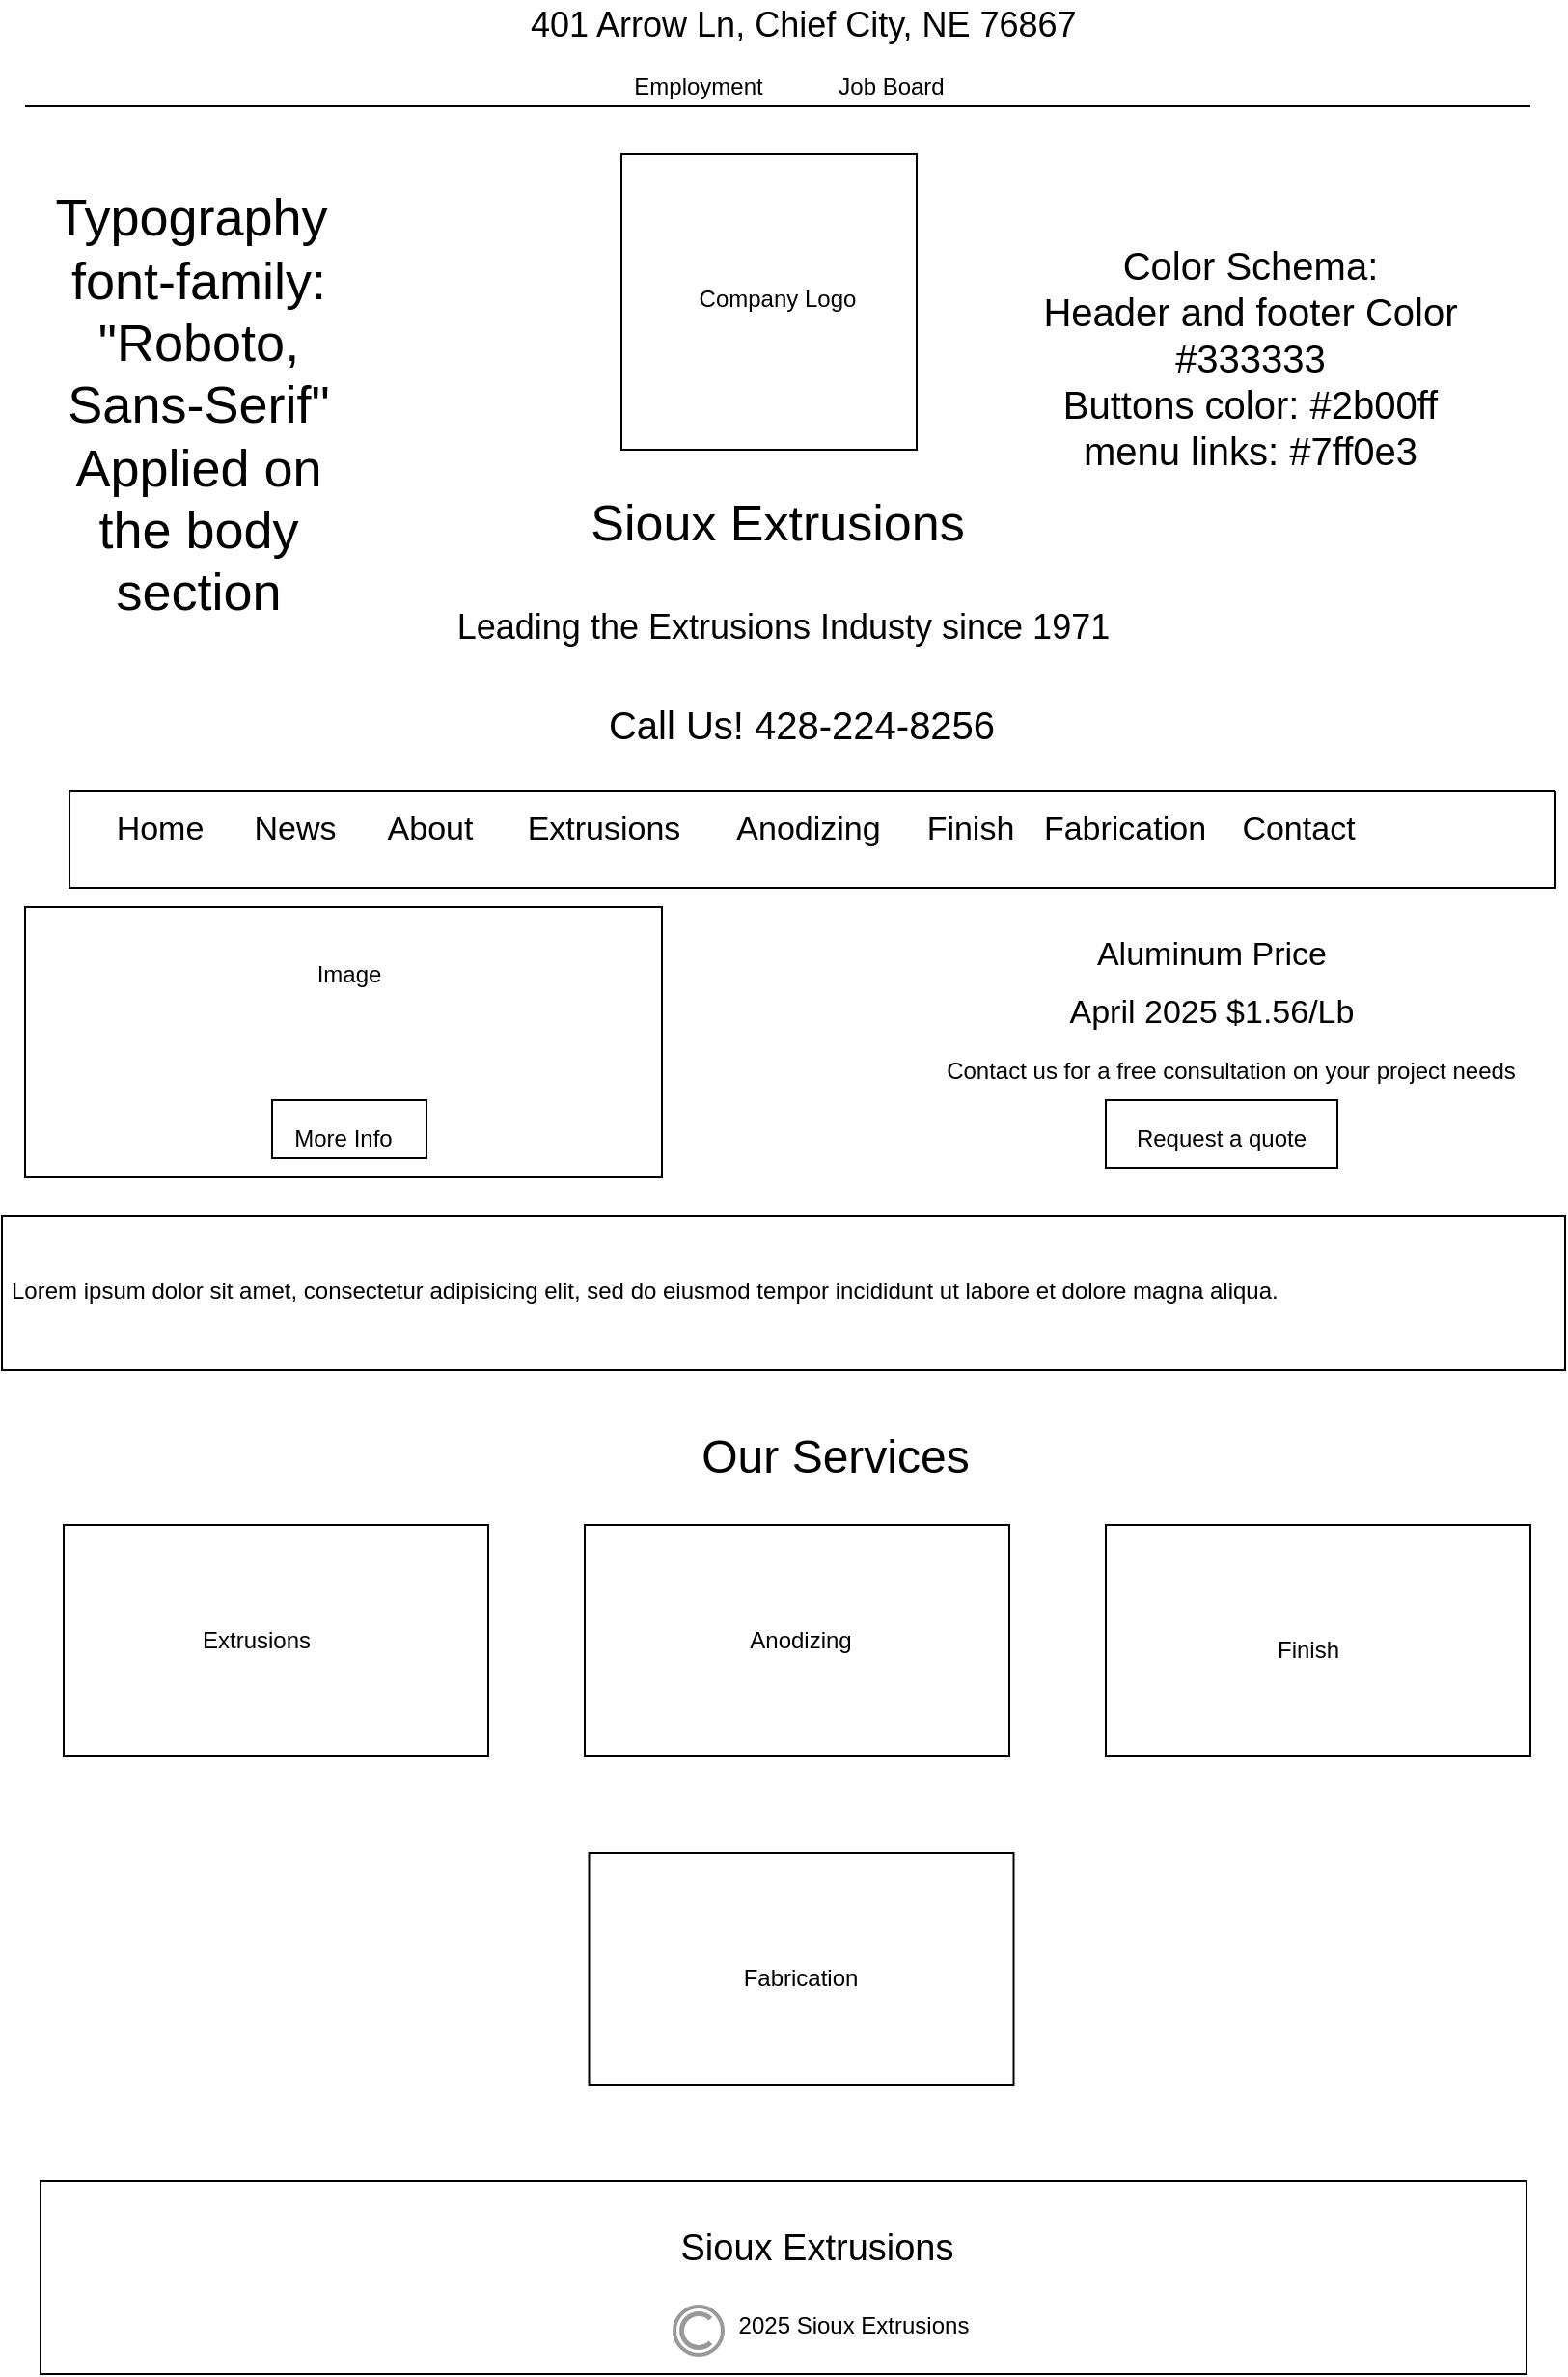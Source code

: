 <mxfile version="26.2.5">
  <diagram name="Page-1" id="f1b7ffb7-ca1e-a977-7cf5-a751b3c06c05">
    <mxGraphModel dx="676" dy="472" grid="1" gridSize="10" guides="1" tooltips="1" connect="0" arrows="1" fold="1" page="1" pageScale="1" pageWidth="826" pageHeight="1169" background="light-dark(#FFFFFF,#0000FF)" math="0" shadow="0">
      <root>
        <mxCell id="0" />
        <mxCell id="1" parent="0" />
        <mxCell id="HzonHfU0Ug7TIeuip-Wf-106" value="" style="rounded=0;whiteSpace=wrap;html=1;" parent="1" vertex="1">
          <mxGeometry x="580" y="580" width="120" height="35" as="geometry" />
        </mxCell>
        <mxCell id="2" value="401 Arrow Ln, Chief City, NE 76867" style="text;spacingTop=-5;fontSize=18;fontStyle=0;imageAlign=center;imageAspect=0;" parent="1" vertex="1">
          <mxGeometry x="280" y="10" width="213" height="20" as="geometry" />
        </mxCell>
        <mxCell id="3" value="" style="line;strokeWidth=1" parent="1" vertex="1">
          <mxGeometry x="20" y="60" width="780" height="10" as="geometry" />
        </mxCell>
        <mxCell id="FS3tA_BJrZz6G8eE-86G-61" value="Employment" style="text;strokeColor=none;align=center;fillColor=none;html=1;verticalAlign=middle;whiteSpace=wrap;rounded=0;" parent="1" vertex="1">
          <mxGeometry x="339" y="40" width="60" height="30" as="geometry" />
        </mxCell>
        <mxCell id="FS3tA_BJrZz6G8eE-86G-62" value="Job Board" style="text;strokeColor=none;align=center;fillColor=none;html=1;verticalAlign=middle;whiteSpace=wrap;rounded=0;" parent="1" vertex="1">
          <mxGeometry x="439" y="40" width="60" height="30" as="geometry" />
        </mxCell>
        <mxCell id="HzonHfU0Ug7TIeuip-Wf-62" value="" style="whiteSpace=wrap;html=1;aspect=fixed;" parent="1" vertex="1">
          <mxGeometry x="329" y="90" width="153" height="153" as="geometry" />
        </mxCell>
        <object label="Company Logo" placeholders="1" id="HzonHfU0Ug7TIeuip-Wf-64">
          <mxCell style="text;html=1;align=center;verticalAlign=middle;whiteSpace=wrap;rounded=0;" parent="1" vertex="1">
            <mxGeometry x="350" y="130" width="120" height="70" as="geometry" />
          </mxCell>
        </object>
        <mxCell id="HzonHfU0Ug7TIeuip-Wf-65" value="Sioux Extrusions" style="text;html=1;align=center;verticalAlign=middle;whiteSpace=wrap;rounded=0;fontSize=26;" parent="1" vertex="1">
          <mxGeometry x="290" y="266" width="240" height="30" as="geometry" />
        </mxCell>
        <mxCell id="HzonHfU0Ug7TIeuip-Wf-66" value="Leading the Extrusions Industy since 1971" style="text;html=1;align=center;verticalAlign=middle;whiteSpace=wrap;rounded=0;fontSize=18;" parent="1" vertex="1">
          <mxGeometry x="208" y="320" width="410" height="30" as="geometry" />
        </mxCell>
        <mxCell id="HzonHfU0Ug7TIeuip-Wf-68" style="edgeStyle=orthogonalEdgeStyle;rounded=0;orthogonalLoop=1;jettySize=auto;html=1;exitX=0.5;exitY=1;exitDx=0;exitDy=0;" parent="1" source="HzonHfU0Ug7TIeuip-Wf-66" target="HzonHfU0Ug7TIeuip-Wf-66" edge="1">
          <mxGeometry relative="1" as="geometry" />
        </mxCell>
        <mxCell id="HzonHfU0Ug7TIeuip-Wf-69" value="Call Us! 428-224-8256" style="text;html=1;align=center;verticalAlign=middle;whiteSpace=wrap;rounded=0;fontSize=20;" parent="1" vertex="1">
          <mxGeometry x="290" y="370" width="264.5" height="30" as="geometry" />
        </mxCell>
        <mxCell id="HzonHfU0Ug7TIeuip-Wf-70" value="" style="swimlane;startSize=0;" parent="1" vertex="1">
          <mxGeometry x="43" y="420" width="770" height="50" as="geometry" />
        </mxCell>
        <mxCell id="HzonHfU0Ug7TIeuip-Wf-73" value="Home" style="text;html=1;align=center;verticalAlign=middle;whiteSpace=wrap;rounded=0;fontSize=17;" parent="HzonHfU0Ug7TIeuip-Wf-70" vertex="1">
          <mxGeometry x="-13" y="-10" width="120" height="60" as="geometry" />
        </mxCell>
        <mxCell id="HzonHfU0Ug7TIeuip-Wf-74" value="News" style="text;html=1;align=center;verticalAlign=middle;whiteSpace=wrap;rounded=0;fontSize=17;" parent="HzonHfU0Ug7TIeuip-Wf-70" vertex="1">
          <mxGeometry x="57" y="-10" width="120" height="60" as="geometry" />
        </mxCell>
        <mxCell id="HzonHfU0Ug7TIeuip-Wf-75" value="About" style="text;html=1;align=center;verticalAlign=middle;whiteSpace=wrap;rounded=0;fontSize=17;" parent="HzonHfU0Ug7TIeuip-Wf-70" vertex="1">
          <mxGeometry x="127" y="-10" width="120" height="60" as="geometry" />
        </mxCell>
        <mxCell id="HzonHfU0Ug7TIeuip-Wf-76" value="Extrusions" style="text;html=1;align=center;verticalAlign=middle;whiteSpace=wrap;rounded=0;fontSize=17;" parent="HzonHfU0Ug7TIeuip-Wf-70" vertex="1">
          <mxGeometry x="217" y="-10" width="120" height="60" as="geometry" />
        </mxCell>
        <mxCell id="HzonHfU0Ug7TIeuip-Wf-82" value="Anodizing" style="text;html=1;align=center;verticalAlign=middle;whiteSpace=wrap;rounded=0;fontSize=17;" parent="HzonHfU0Ug7TIeuip-Wf-70" vertex="1">
          <mxGeometry x="323" y="-10" width="120" height="60" as="geometry" />
        </mxCell>
        <mxCell id="HzonHfU0Ug7TIeuip-Wf-85" value="Finish" style="text;html=1;align=center;verticalAlign=middle;whiteSpace=wrap;rounded=0;fontSize=17;" parent="HzonHfU0Ug7TIeuip-Wf-70" vertex="1">
          <mxGeometry x="407" y="-10" width="120" height="60" as="geometry" />
        </mxCell>
        <mxCell id="HzonHfU0Ug7TIeuip-Wf-95" value="Fabrication" style="text;html=1;align=center;verticalAlign=middle;whiteSpace=wrap;rounded=0;fontSize=17;" parent="HzonHfU0Ug7TIeuip-Wf-70" vertex="1">
          <mxGeometry x="487" y="-10" width="120" height="60" as="geometry" />
        </mxCell>
        <mxCell id="HzonHfU0Ug7TIeuip-Wf-96" value="Contact" style="text;html=1;align=center;verticalAlign=middle;whiteSpace=wrap;rounded=0;fontSize=17;" parent="HzonHfU0Ug7TIeuip-Wf-70" vertex="1">
          <mxGeometry x="577" y="-10" width="120" height="60" as="geometry" />
        </mxCell>
        <mxCell id="HzonHfU0Ug7TIeuip-Wf-97" value="" style="rounded=0;whiteSpace=wrap;html=1;" parent="1" vertex="1">
          <mxGeometry x="20" y="480" width="330" height="140" as="geometry" />
        </mxCell>
        <mxCell id="HzonHfU0Ug7TIeuip-Wf-98" value="Image" style="text;html=1;align=center;verticalAlign=middle;whiteSpace=wrap;rounded=0;" parent="1" vertex="1">
          <mxGeometry x="158" y="500" width="60" height="30" as="geometry" />
        </mxCell>
        <mxCell id="HzonHfU0Ug7TIeuip-Wf-99" value="" style="rounded=0;whiteSpace=wrap;html=1;" parent="1" vertex="1">
          <mxGeometry x="148" y="580" width="80" height="30" as="geometry" />
        </mxCell>
        <mxCell id="HzonHfU0Ug7TIeuip-Wf-100" value="More Info" style="text;html=1;align=center;verticalAlign=middle;whiteSpace=wrap;rounded=0;" parent="1" vertex="1">
          <mxGeometry x="155" y="585" width="60" height="30" as="geometry" />
        </mxCell>
        <mxCell id="HzonHfU0Ug7TIeuip-Wf-102" value="Aluminum Price" style="text;html=1;align=center;verticalAlign=middle;whiteSpace=wrap;rounded=0;fontSize=17;" parent="1" vertex="1">
          <mxGeometry x="565" y="490" width="140" height="30" as="geometry" />
        </mxCell>
        <mxCell id="HzonHfU0Ug7TIeuip-Wf-103" value="April 2025 $1.56/Lb" style="text;html=1;align=center;verticalAlign=middle;whiteSpace=wrap;rounded=0;fontSize=17;" parent="1" vertex="1">
          <mxGeometry x="555" y="520" width="160" height="30" as="geometry" />
        </mxCell>
        <mxCell id="HzonHfU0Ug7TIeuip-Wf-104" value="Contact us for a free consultation on your project needs" style="text;html=1;align=center;verticalAlign=middle;whiteSpace=wrap;rounded=0;" parent="1" vertex="1">
          <mxGeometry x="480" y="550" width="330" height="30" as="geometry" />
        </mxCell>
        <mxCell id="HzonHfU0Ug7TIeuip-Wf-105" value="Request a quote" style="text;html=1;align=center;verticalAlign=middle;whiteSpace=wrap;rounded=0;" parent="1" vertex="1">
          <mxGeometry x="585" y="585" width="110" height="30" as="geometry" />
        </mxCell>
        <mxCell id="HzonHfU0Ug7TIeuip-Wf-109" value="" style="rounded=0;whiteSpace=wrap;html=1;" parent="1" vertex="1">
          <mxGeometry x="8" y="640" width="810" height="80" as="geometry" />
        </mxCell>
        <mxCell id="HzonHfU0Ug7TIeuip-Wf-110" value="&lt;h1 style=&quot;margin-top: 0px;&quot;&gt;&lt;br&gt;&lt;/h1&gt;&lt;p&gt;Lorem ipsum dolor sit amet, consectetur adipisicing elit, sed do eiusmod tempor incididunt ut labore et dolore magna aliqua.&lt;/p&gt;" style="text;html=1;whiteSpace=wrap;overflow=hidden;rounded=0;" parent="1" vertex="1">
          <mxGeometry x="10.5" y="620" width="672" height="70" as="geometry" />
        </mxCell>
        <mxCell id="HzonHfU0Ug7TIeuip-Wf-111" value="Our Services" style="text;html=1;align=center;verticalAlign=middle;whiteSpace=wrap;rounded=0;fontSize=24;" parent="1" vertex="1">
          <mxGeometry x="360" y="750" width="160" height="30" as="geometry" />
        </mxCell>
        <mxCell id="HzonHfU0Ug7TIeuip-Wf-112" value="" style="rounded=0;whiteSpace=wrap;html=1;" parent="1" vertex="1">
          <mxGeometry x="40" y="800" width="220" height="120" as="geometry" />
        </mxCell>
        <mxCell id="HzonHfU0Ug7TIeuip-Wf-113" value="" style="rounded=0;whiteSpace=wrap;html=1;" parent="1" vertex="1">
          <mxGeometry x="310" y="800" width="220" height="120" as="geometry" />
        </mxCell>
        <mxCell id="HzonHfU0Ug7TIeuip-Wf-114" value="" style="rounded=0;whiteSpace=wrap;html=1;" parent="1" vertex="1">
          <mxGeometry x="580" y="800" width="220" height="120" as="geometry" />
        </mxCell>
        <mxCell id="HzonHfU0Ug7TIeuip-Wf-115" value="" style="rounded=0;whiteSpace=wrap;html=1;" parent="1" vertex="1">
          <mxGeometry x="312.25" y="970" width="220" height="120" as="geometry" />
        </mxCell>
        <mxCell id="HzonHfU0Ug7TIeuip-Wf-116" value="Extrusions" style="text;html=1;align=center;verticalAlign=middle;whiteSpace=wrap;rounded=0;" parent="1" vertex="1">
          <mxGeometry x="110" y="845" width="60" height="30" as="geometry" />
        </mxCell>
        <mxCell id="HzonHfU0Ug7TIeuip-Wf-117" value="Anodizing" style="text;html=1;align=center;verticalAlign=middle;whiteSpace=wrap;rounded=0;" parent="1" vertex="1">
          <mxGeometry x="392.25" y="845" width="60" height="30" as="geometry" />
        </mxCell>
        <mxCell id="HzonHfU0Ug7TIeuip-Wf-118" value="Finish" style="text;html=1;align=center;verticalAlign=middle;whiteSpace=wrap;rounded=0;" parent="1" vertex="1">
          <mxGeometry x="655" y="850" width="60" height="30" as="geometry" />
        </mxCell>
        <mxCell id="HzonHfU0Ug7TIeuip-Wf-119" value="Fabrication" style="text;html=1;align=center;verticalAlign=middle;whiteSpace=wrap;rounded=0;" parent="1" vertex="1">
          <mxGeometry x="392.25" y="1020" width="60" height="30" as="geometry" />
        </mxCell>
        <mxCell id="HzonHfU0Ug7TIeuip-Wf-120" value="" style="rounded=0;whiteSpace=wrap;html=1;" parent="1" vertex="1">
          <mxGeometry x="28" y="1140" width="770" height="100" as="geometry" />
        </mxCell>
        <mxCell id="HzonHfU0Ug7TIeuip-Wf-121" value="Sioux Extrusions" style="text;html=1;align=center;verticalAlign=middle;whiteSpace=wrap;rounded=0;fontSize=19;" parent="1" vertex="1">
          <mxGeometry x="347" y="1160" width="167" height="30" as="geometry" />
        </mxCell>
        <mxCell id="HzonHfU0Ug7TIeuip-Wf-122" value="" style="strokeColor=#999999;verticalLabelPosition=bottom;shadow=0;dashed=0;verticalAlign=top;strokeWidth=2;html=1;shape=mxgraph.mockup.misc.copyrightIcon;" parent="1" vertex="1">
          <mxGeometry x="356.5" y="1205" width="25" height="25" as="geometry" />
        </mxCell>
        <mxCell id="HzonHfU0Ug7TIeuip-Wf-123" value="2025 Sioux Extrusions" style="text;html=1;align=center;verticalAlign=middle;whiteSpace=wrap;rounded=0;" parent="1" vertex="1">
          <mxGeometry x="370" y="1200" width="159" height="30" as="geometry" />
        </mxCell>
        <mxCell id="HzonHfU0Ug7TIeuip-Wf-124" value="&lt;font style=&quot;font-size: 27px;&quot;&gt;Typography&amp;nbsp;&lt;/font&gt;&lt;div&gt;&lt;font style=&quot;font-size: 27px;&quot;&gt;font-family: &quot;Roboto, Sans-Serif&quot;&lt;/font&gt;&lt;/div&gt;&lt;div&gt;&lt;font style=&quot;font-size: 27px;&quot;&gt;Applied on the body section&lt;/font&gt;&lt;/div&gt;" style="text;html=1;align=center;verticalAlign=middle;whiteSpace=wrap;rounded=0;" parent="1" vertex="1">
          <mxGeometry x="40" y="140" width="140" height="160" as="geometry" />
        </mxCell>
        <mxCell id="HzonHfU0Ug7TIeuip-Wf-125" value="Color Schema:&lt;div&gt;Header and footer Color #333333&lt;/div&gt;&lt;div&gt;Buttons color: #2b00ff&lt;/div&gt;&lt;div&gt;menu links: #7ff0e3&lt;/div&gt;" style="text;html=1;align=center;verticalAlign=middle;whiteSpace=wrap;rounded=0;fontSize=20;" parent="1" vertex="1">
          <mxGeometry x="520" y="90" width="270" height="210" as="geometry" />
        </mxCell>
      </root>
    </mxGraphModel>
  </diagram>
</mxfile>
